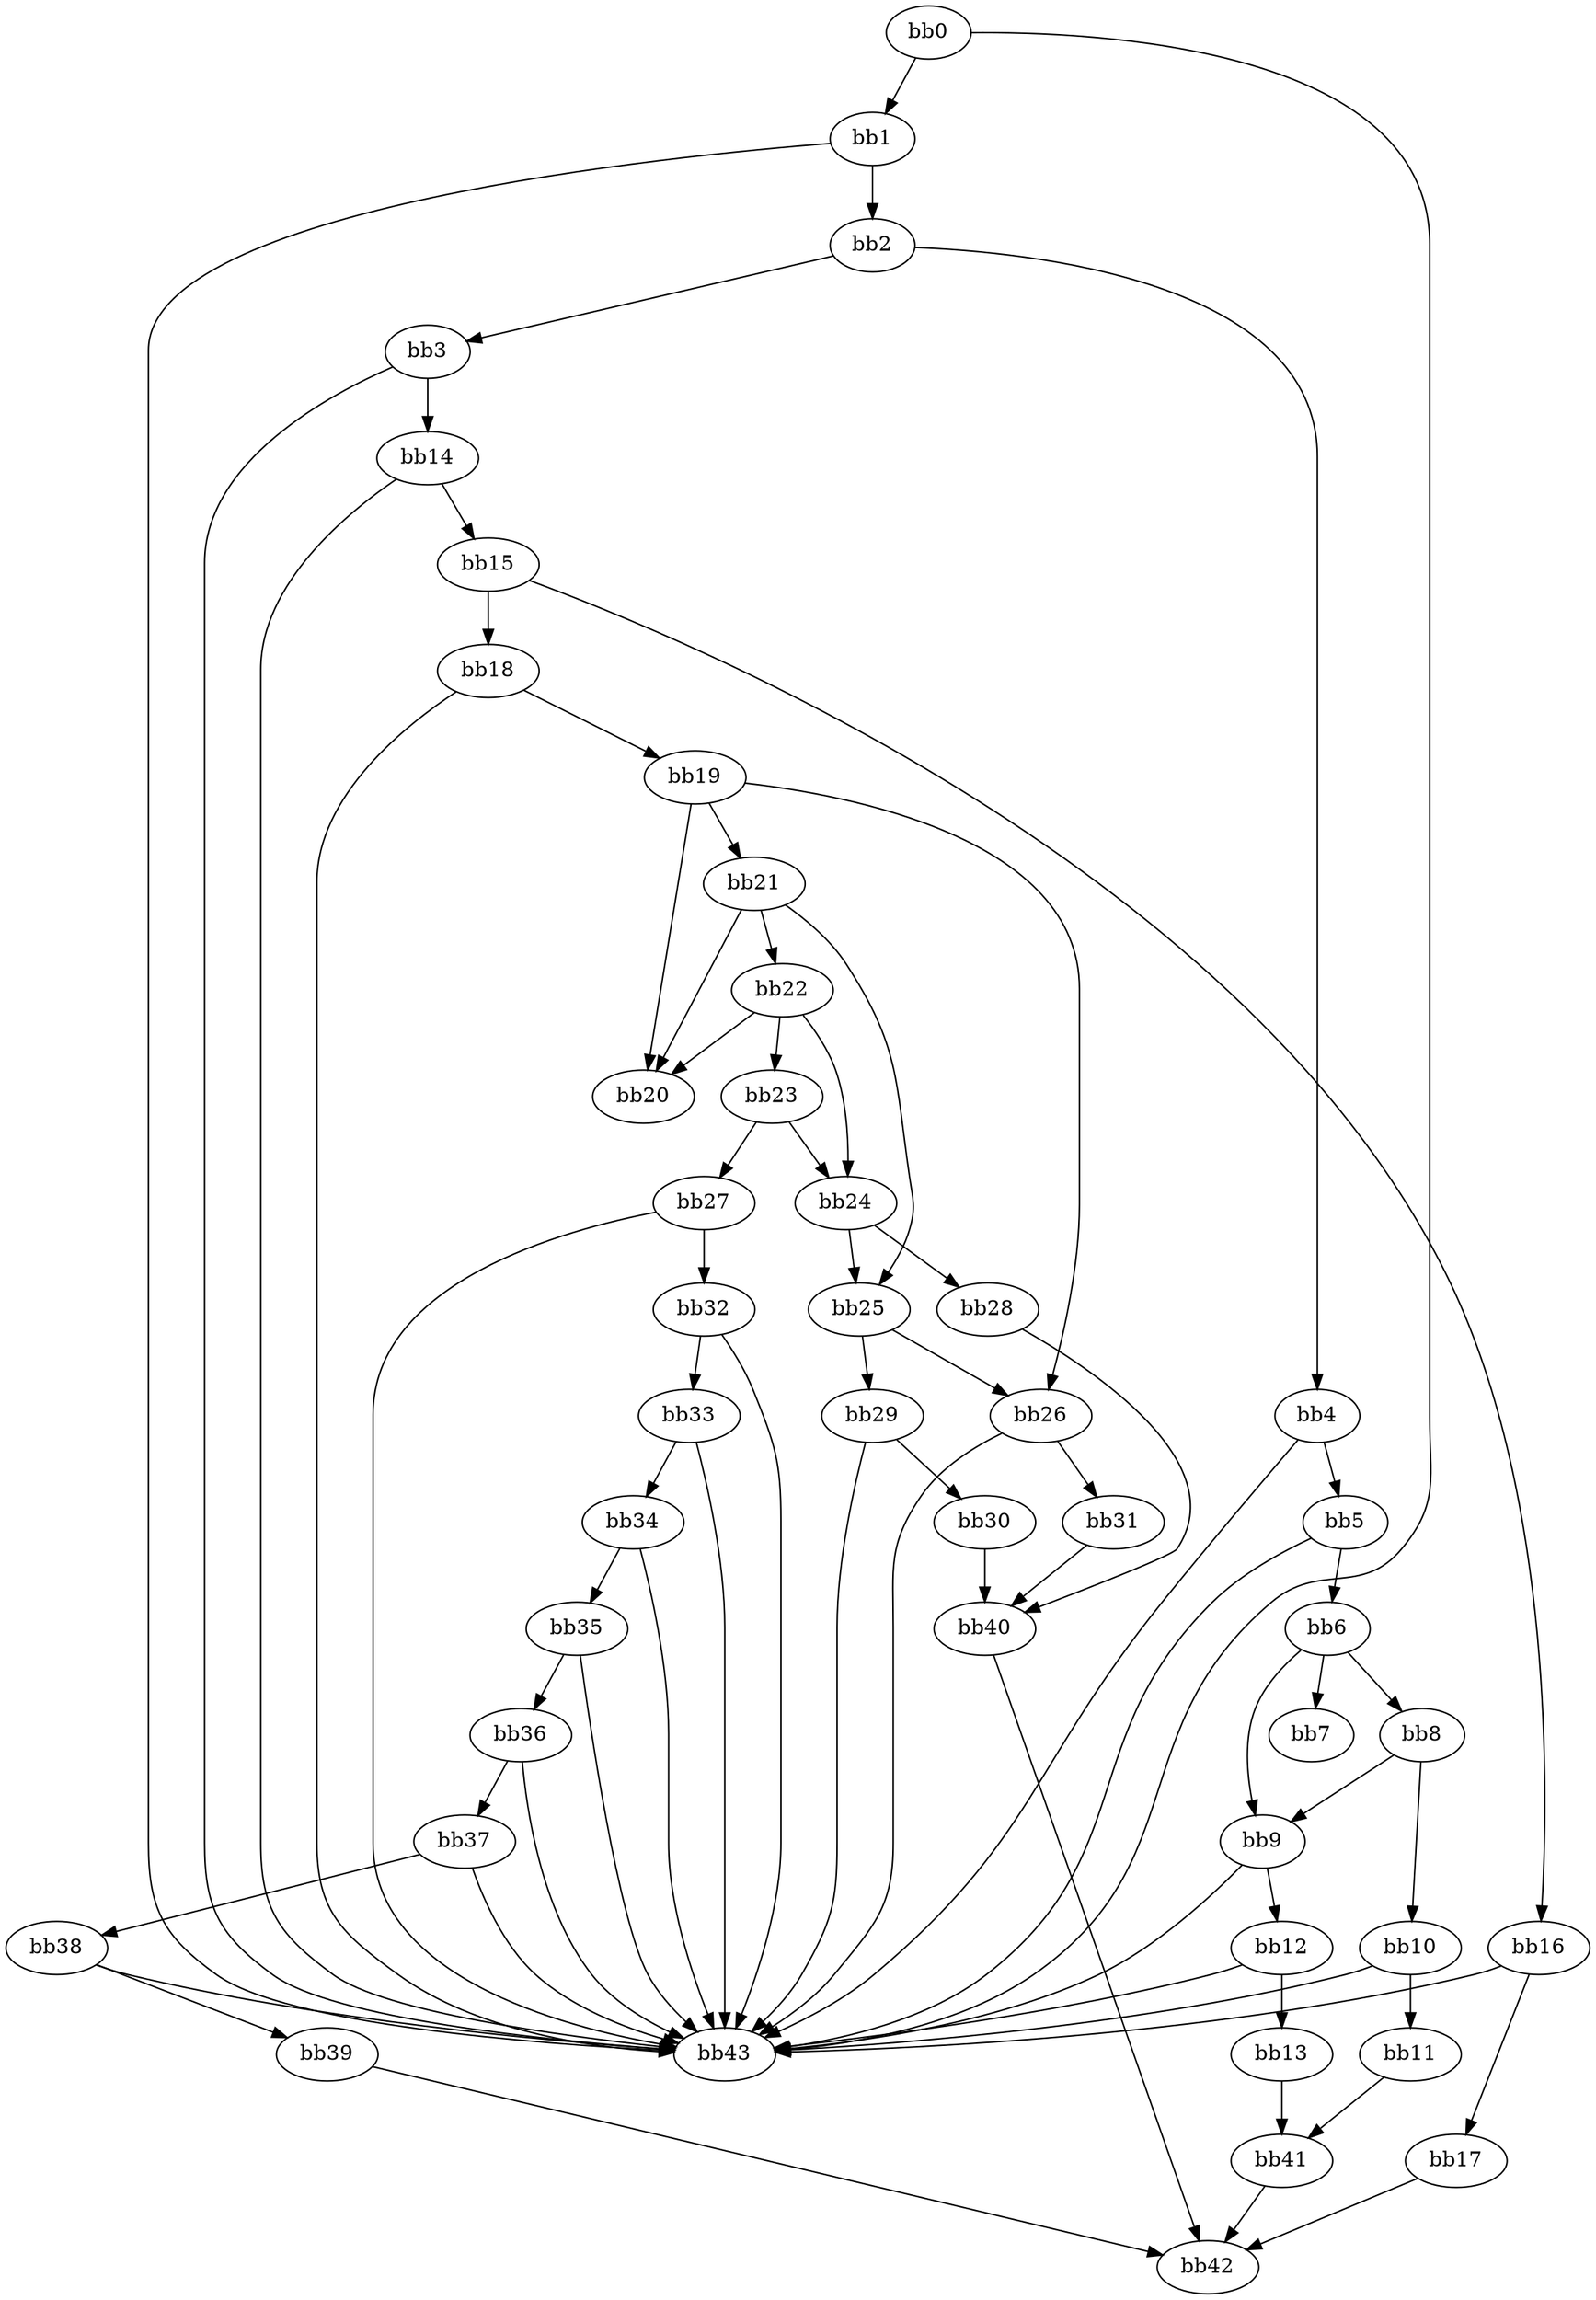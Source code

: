 digraph {
    0 [ label = "bb0\l" ]
    1 [ label = "bb1\l" ]
    2 [ label = "bb2\l" ]
    3 [ label = "bb3\l" ]
    4 [ label = "bb4\l" ]
    5 [ label = "bb5\l" ]
    6 [ label = "bb6\l" ]
    7 [ label = "bb7\l" ]
    8 [ label = "bb8\l" ]
    9 [ label = "bb9\l" ]
    10 [ label = "bb10\l" ]
    11 [ label = "bb11\l" ]
    12 [ label = "bb12\l" ]
    13 [ label = "bb13\l" ]
    14 [ label = "bb14\l" ]
    15 [ label = "bb15\l" ]
    16 [ label = "bb16\l" ]
    17 [ label = "bb17\l" ]
    18 [ label = "bb18\l" ]
    19 [ label = "bb19\l" ]
    20 [ label = "bb20\l" ]
    21 [ label = "bb21\l" ]
    22 [ label = "bb22\l" ]
    23 [ label = "bb23\l" ]
    24 [ label = "bb24\l" ]
    25 [ label = "bb25\l" ]
    26 [ label = "bb26\l" ]
    27 [ label = "bb27\l" ]
    28 [ label = "bb28\l" ]
    29 [ label = "bb29\l" ]
    30 [ label = "bb30\l" ]
    31 [ label = "bb31\l" ]
    32 [ label = "bb32\l" ]
    33 [ label = "bb33\l" ]
    34 [ label = "bb34\l" ]
    35 [ label = "bb35\l" ]
    36 [ label = "bb36\l" ]
    37 [ label = "bb37\l" ]
    38 [ label = "bb38\l" ]
    39 [ label = "bb39\l" ]
    40 [ label = "bb40\l" ]
    41 [ label = "bb41\l" ]
    42 [ label = "bb42\l" ]
    43 [ label = "bb43\l" ]
    0 -> 1 [ ]
    0 -> 43 [ ]
    1 -> 2 [ ]
    1 -> 43 [ ]
    2 -> 3 [ ]
    2 -> 4 [ ]
    3 -> 14 [ ]
    3 -> 43 [ ]
    4 -> 5 [ ]
    4 -> 43 [ ]
    5 -> 6 [ ]
    5 -> 43 [ ]
    6 -> 7 [ ]
    6 -> 8 [ ]
    6 -> 9 [ ]
    8 -> 9 [ ]
    8 -> 10 [ ]
    9 -> 12 [ ]
    9 -> 43 [ ]
    10 -> 11 [ ]
    10 -> 43 [ ]
    11 -> 41 [ ]
    12 -> 13 [ ]
    12 -> 43 [ ]
    13 -> 41 [ ]
    14 -> 15 [ ]
    14 -> 43 [ ]
    15 -> 16 [ ]
    15 -> 18 [ ]
    16 -> 17 [ ]
    16 -> 43 [ ]
    17 -> 42 [ ]
    18 -> 19 [ ]
    18 -> 43 [ ]
    19 -> 20 [ ]
    19 -> 21 [ ]
    19 -> 26 [ ]
    21 -> 20 [ ]
    21 -> 22 [ ]
    21 -> 25 [ ]
    22 -> 20 [ ]
    22 -> 23 [ ]
    22 -> 24 [ ]
    23 -> 24 [ ]
    23 -> 27 [ ]
    24 -> 25 [ ]
    24 -> 28 [ ]
    25 -> 26 [ ]
    25 -> 29 [ ]
    26 -> 31 [ ]
    26 -> 43 [ ]
    27 -> 32 [ ]
    27 -> 43 [ ]
    28 -> 40 [ ]
    29 -> 30 [ ]
    29 -> 43 [ ]
    30 -> 40 [ ]
    31 -> 40 [ ]
    32 -> 33 [ ]
    32 -> 43 [ ]
    33 -> 34 [ ]
    33 -> 43 [ ]
    34 -> 35 [ ]
    34 -> 43 [ ]
    35 -> 36 [ ]
    35 -> 43 [ ]
    36 -> 37 [ ]
    36 -> 43 [ ]
    37 -> 38 [ ]
    37 -> 43 [ ]
    38 -> 39 [ ]
    38 -> 43 [ ]
    39 -> 42 [ ]
    40 -> 42 [ ]
    41 -> 42 [ ]
}

